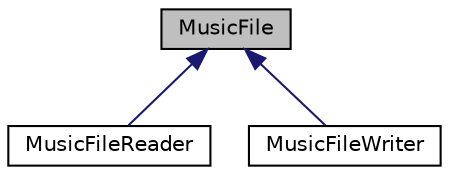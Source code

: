 digraph "MusicFile"
{
  edge [fontname="Helvetica",fontsize="10",labelfontname="Helvetica",labelfontsize="10"];
  node [fontname="Helvetica",fontsize="10",shape=record];
  Node1 [label="MusicFile",height=0.2,width=0.4,color="black", fillcolor="grey75", style="filled", fontcolor="black"];
  Node1 -> Node2 [dir="back",color="midnightblue",fontsize="10",style="solid",fontname="Helvetica"];
  Node2 [label="MusicFileReader",height=0.2,width=0.4,color="black", fillcolor="white", style="filled",URL="$class_music_file_reader.html"];
  Node1 -> Node3 [dir="back",color="midnightblue",fontsize="10",style="solid",fontname="Helvetica"];
  Node3 [label="MusicFileWriter",height=0.2,width=0.4,color="black", fillcolor="white", style="filled",URL="$class_music_file_writer.html"];
}
